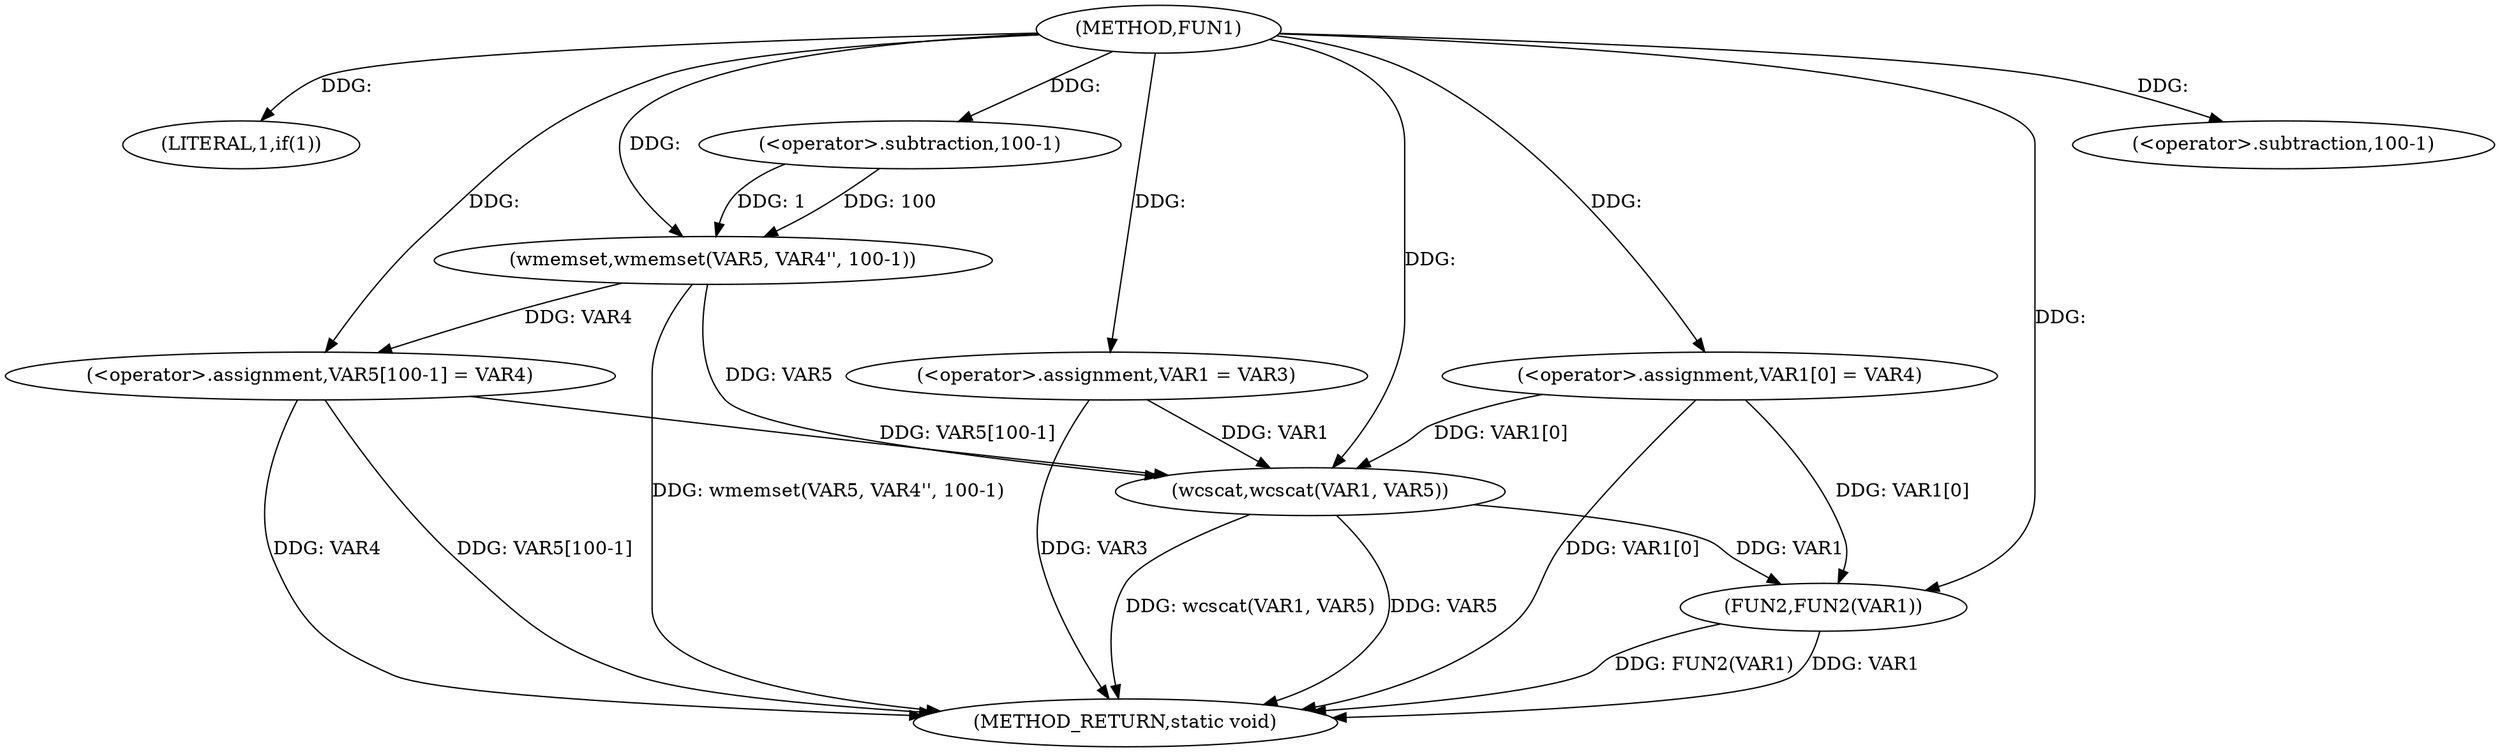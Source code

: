 digraph FUN1 {  
"1000100" [label = "(METHOD,FUN1)" ]
"1000136" [label = "(METHOD_RETURN,static void)" ]
"1000106" [label = "(LITERAL,1,if(1))" ]
"1000108" [label = "(<operator>.assignment,VAR1 = VAR3)" ]
"1000111" [label = "(<operator>.assignment,VAR1[0] = VAR4)" ]
"1000118" [label = "(wmemset,wmemset(VAR5, VAR4'', 100-1))" ]
"1000121" [label = "(<operator>.subtraction,100-1)" ]
"1000124" [label = "(<operator>.assignment,VAR5[100-1] = VAR4)" ]
"1000127" [label = "(<operator>.subtraction,100-1)" ]
"1000131" [label = "(wcscat,wcscat(VAR1, VAR5))" ]
"1000134" [label = "(FUN2,FUN2(VAR1))" ]
  "1000124" -> "1000136"  [ label = "DDG: VAR4"] 
  "1000124" -> "1000136"  [ label = "DDG: VAR5[100-1]"] 
  "1000134" -> "1000136"  [ label = "DDG: FUN2(VAR1)"] 
  "1000118" -> "1000136"  [ label = "DDG: wmemset(VAR5, VAR4'', 100-1)"] 
  "1000131" -> "1000136"  [ label = "DDG: VAR5"] 
  "1000111" -> "1000136"  [ label = "DDG: VAR1[0]"] 
  "1000134" -> "1000136"  [ label = "DDG: VAR1"] 
  "1000108" -> "1000136"  [ label = "DDG: VAR3"] 
  "1000131" -> "1000136"  [ label = "DDG: wcscat(VAR1, VAR5)"] 
  "1000100" -> "1000106"  [ label = "DDG: "] 
  "1000100" -> "1000108"  [ label = "DDG: "] 
  "1000100" -> "1000111"  [ label = "DDG: "] 
  "1000100" -> "1000118"  [ label = "DDG: "] 
  "1000121" -> "1000118"  [ label = "DDG: 100"] 
  "1000121" -> "1000118"  [ label = "DDG: 1"] 
  "1000100" -> "1000121"  [ label = "DDG: "] 
  "1000118" -> "1000124"  [ label = "DDG: VAR4"] 
  "1000100" -> "1000124"  [ label = "DDG: "] 
  "1000100" -> "1000127"  [ label = "DDG: "] 
  "1000111" -> "1000131"  [ label = "DDG: VAR1[0]"] 
  "1000108" -> "1000131"  [ label = "DDG: VAR1"] 
  "1000100" -> "1000131"  [ label = "DDG: "] 
  "1000124" -> "1000131"  [ label = "DDG: VAR5[100-1]"] 
  "1000118" -> "1000131"  [ label = "DDG: VAR5"] 
  "1000131" -> "1000134"  [ label = "DDG: VAR1"] 
  "1000111" -> "1000134"  [ label = "DDG: VAR1[0]"] 
  "1000100" -> "1000134"  [ label = "DDG: "] 
}
